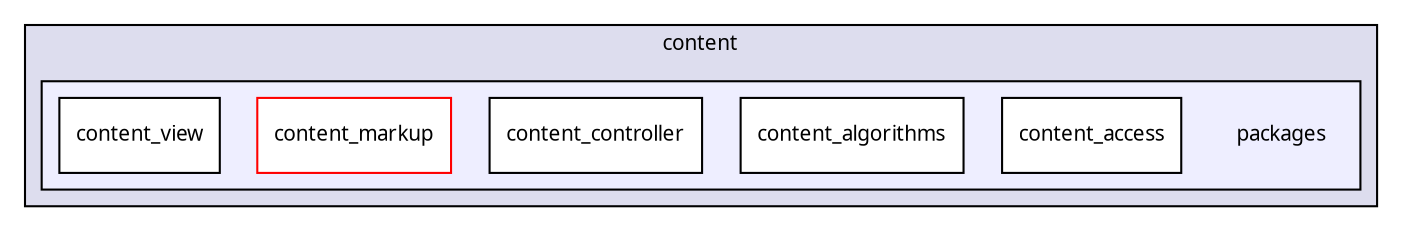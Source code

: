 digraph "packages/content/packages/" {
  compound=true
  node [ fontsize="10", fontname="FreeSans.ttf"];
  edge [ labelfontsize="10", labelfontname="FreeSans.ttf"];
  subgraph clusterdir_ed10aee40e4efd43382e3bb8ebcb854c {
    graph [ bgcolor="#ddddee", pencolor="black", label="content" fontname="FreeSans.ttf", fontsize="10", URL="dir_ed10aee40e4efd43382e3bb8ebcb854c.html"]
  subgraph clusterdir_ca0912b424547966c43d290d7ad09429 {
    graph [ bgcolor="#eeeeff", pencolor="black", label="" URL="dir_ca0912b424547966c43d290d7ad09429.html"];
    dir_ca0912b424547966c43d290d7ad09429 [shape=plaintext label="packages"];
    dir_a50acd22d0f08aa971df306cdd75de8a [shape=box label="content_access" color="black" fillcolor="white" style="filled" URL="dir_a50acd22d0f08aa971df306cdd75de8a.html"];
    dir_dec43193a74eaac1326e543fa2438952 [shape=box label="content_algorithms" color="black" fillcolor="white" style="filled" URL="dir_dec43193a74eaac1326e543fa2438952.html"];
    dir_2bf287c5c5f8a0d63e35838353aa83c3 [shape=box label="content_controller" color="black" fillcolor="white" style="filled" URL="dir_2bf287c5c5f8a0d63e35838353aa83c3.html"];
    dir_45e6c01f0a1f9058763085d13d66bea4 [shape=box label="content_markup" color="red" fillcolor="white" style="filled" URL="dir_45e6c01f0a1f9058763085d13d66bea4.html"];
    dir_b34c6eed9bf1d235410100e02bd3d93a [shape=box label="content_view" color="black" fillcolor="white" style="filled" URL="dir_b34c6eed9bf1d235410100e02bd3d93a.html"];
  }
  }
}
